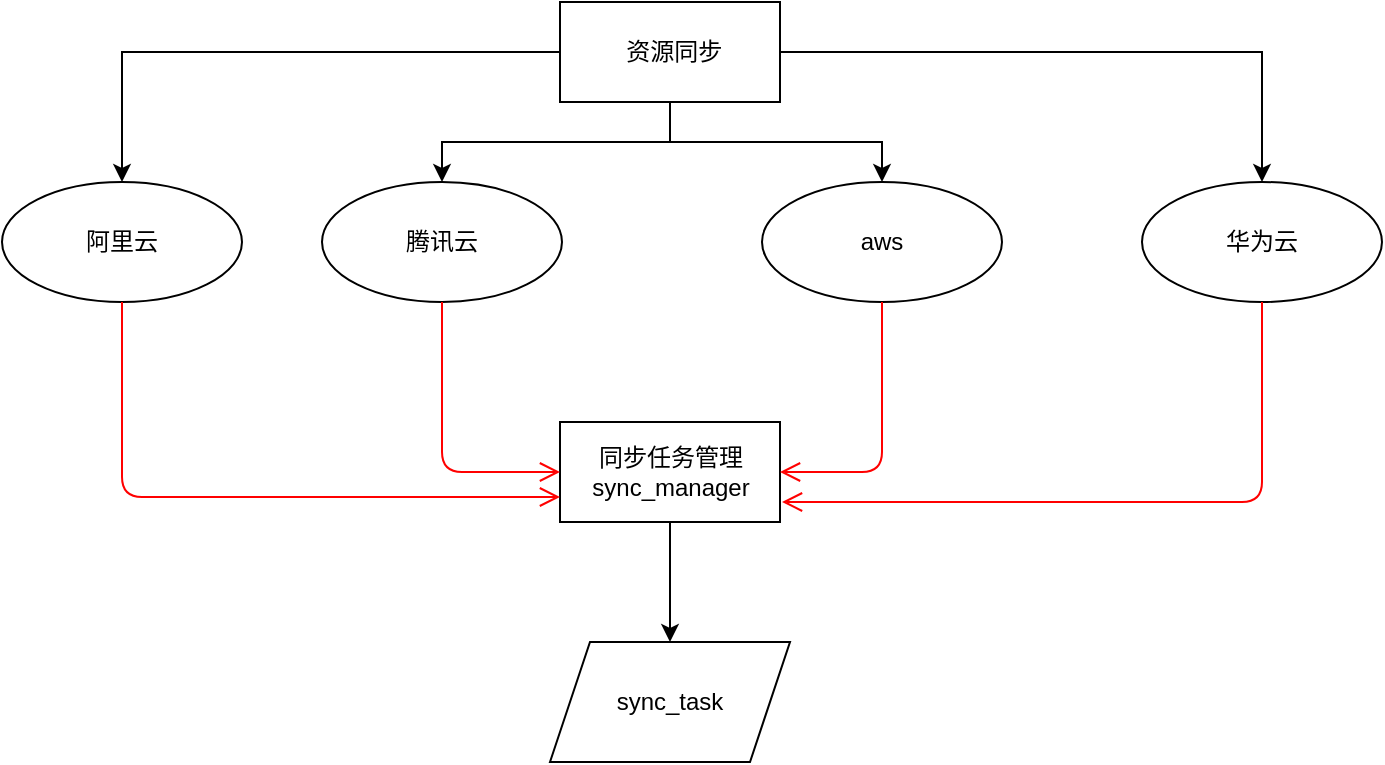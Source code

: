 <mxfile version="14.8.6" type="github">
  <diagram id="BEjR0HLtB97xV4Nr8yXr" name="第 1 页">
    <mxGraphModel dx="1426" dy="769" grid="1" gridSize="10" guides="1" tooltips="1" connect="1" arrows="1" fold="1" page="1" pageScale="1" pageWidth="827" pageHeight="1169" math="0" shadow="0">
      <root>
        <mxCell id="0" />
        <mxCell id="1" parent="0" />
        <mxCell id="SsOxdFmmoxUePtUiBU5X-3" value="" style="edgeStyle=orthogonalEdgeStyle;rounded=0;orthogonalLoop=1;jettySize=auto;html=1;" edge="1" parent="1" source="SsOxdFmmoxUePtUiBU5X-1" target="SsOxdFmmoxUePtUiBU5X-2">
          <mxGeometry relative="1" as="geometry" />
        </mxCell>
        <mxCell id="SsOxdFmmoxUePtUiBU5X-5" value="" style="edgeStyle=orthogonalEdgeStyle;rounded=0;orthogonalLoop=1;jettySize=auto;html=1;" edge="1" parent="1" source="SsOxdFmmoxUePtUiBU5X-1" target="SsOxdFmmoxUePtUiBU5X-4">
          <mxGeometry relative="1" as="geometry" />
        </mxCell>
        <mxCell id="SsOxdFmmoxUePtUiBU5X-7" value="" style="edgeStyle=orthogonalEdgeStyle;rounded=0;orthogonalLoop=1;jettySize=auto;html=1;" edge="1" parent="1" source="SsOxdFmmoxUePtUiBU5X-1" target="SsOxdFmmoxUePtUiBU5X-6">
          <mxGeometry relative="1" as="geometry" />
        </mxCell>
        <mxCell id="SsOxdFmmoxUePtUiBU5X-9" value="" style="edgeStyle=orthogonalEdgeStyle;rounded=0;orthogonalLoop=1;jettySize=auto;html=1;" edge="1" parent="1" source="SsOxdFmmoxUePtUiBU5X-1" target="SsOxdFmmoxUePtUiBU5X-8">
          <mxGeometry relative="1" as="geometry" />
        </mxCell>
        <mxCell id="SsOxdFmmoxUePtUiBU5X-1" value="&amp;nbsp;资源同步" style="html=1;" vertex="1" parent="1">
          <mxGeometry x="359" y="110" width="110" height="50" as="geometry" />
        </mxCell>
        <mxCell id="SsOxdFmmoxUePtUiBU5X-2" value="阿里云" style="ellipse;whiteSpace=wrap;html=1;" vertex="1" parent="1">
          <mxGeometry x="80" y="200" width="120" height="60" as="geometry" />
        </mxCell>
        <mxCell id="SsOxdFmmoxUePtUiBU5X-4" value="腾讯云" style="ellipse;whiteSpace=wrap;html=1;" vertex="1" parent="1">
          <mxGeometry x="240" y="200" width="120" height="60" as="geometry" />
        </mxCell>
        <mxCell id="SsOxdFmmoxUePtUiBU5X-6" value="aws" style="ellipse;whiteSpace=wrap;html=1;" vertex="1" parent="1">
          <mxGeometry x="460" y="200" width="120" height="60" as="geometry" />
        </mxCell>
        <mxCell id="SsOxdFmmoxUePtUiBU5X-8" value="华为云" style="ellipse;whiteSpace=wrap;html=1;" vertex="1" parent="1">
          <mxGeometry x="650" y="200" width="120" height="60" as="geometry" />
        </mxCell>
        <mxCell id="SsOxdFmmoxUePtUiBU5X-23" value="" style="edgeStyle=orthogonalEdgeStyle;rounded=0;orthogonalLoop=1;jettySize=auto;html=1;" edge="1" parent="1" source="SsOxdFmmoxUePtUiBU5X-10" target="SsOxdFmmoxUePtUiBU5X-22">
          <mxGeometry relative="1" as="geometry" />
        </mxCell>
        <mxCell id="SsOxdFmmoxUePtUiBU5X-10" value="同步任务管理&lt;br&gt;sync_manager" style="html=1;" vertex="1" parent="1">
          <mxGeometry x="359" y="320" width="110" height="50" as="geometry" />
        </mxCell>
        <mxCell id="SsOxdFmmoxUePtUiBU5X-15" value="" style="edgeStyle=orthogonalEdgeStyle;html=1;verticalAlign=bottom;endArrow=open;endSize=8;strokeColor=#ff0000;exitX=0.5;exitY=1;exitDx=0;exitDy=0;entryX=0;entryY=0.75;entryDx=0;entryDy=0;" edge="1" source="SsOxdFmmoxUePtUiBU5X-2" parent="1" target="SsOxdFmmoxUePtUiBU5X-10">
          <mxGeometry relative="1" as="geometry">
            <mxPoint x="220" y="400" as="targetPoint" />
          </mxGeometry>
        </mxCell>
        <mxCell id="SsOxdFmmoxUePtUiBU5X-17" value="" style="edgeStyle=orthogonalEdgeStyle;html=1;verticalAlign=bottom;endArrow=open;endSize=8;strokeColor=#ff0000;exitX=0.5;exitY=1;exitDx=0;exitDy=0;entryX=0;entryY=0.5;entryDx=0;entryDy=0;" edge="1" source="SsOxdFmmoxUePtUiBU5X-4" parent="1" target="SsOxdFmmoxUePtUiBU5X-10">
          <mxGeometry relative="1" as="geometry">
            <mxPoint x="415" y="460" as="targetPoint" />
            <mxPoint x="415" y="400" as="sourcePoint" />
          </mxGeometry>
        </mxCell>
        <mxCell id="SsOxdFmmoxUePtUiBU5X-19" value="" style="edgeStyle=orthogonalEdgeStyle;html=1;verticalAlign=bottom;endArrow=open;endSize=8;strokeColor=#ff0000;exitX=0.5;exitY=1;exitDx=0;exitDy=0;entryX=1;entryY=0.5;entryDx=0;entryDy=0;" edge="1" source="SsOxdFmmoxUePtUiBU5X-6" parent="1" target="SsOxdFmmoxUePtUiBU5X-10">
          <mxGeometry relative="1" as="geometry">
            <mxPoint x="415" y="460" as="targetPoint" />
            <mxPoint x="415" y="400" as="sourcePoint" />
          </mxGeometry>
        </mxCell>
        <mxCell id="SsOxdFmmoxUePtUiBU5X-21" value="" style="edgeStyle=orthogonalEdgeStyle;html=1;verticalAlign=bottom;endArrow=open;endSize=8;strokeColor=#ff0000;exitX=0.5;exitY=1;exitDx=0;exitDy=0;" edge="1" source="SsOxdFmmoxUePtUiBU5X-8" parent="1">
          <mxGeometry relative="1" as="geometry">
            <mxPoint x="470" y="360" as="targetPoint" />
            <mxPoint x="415" y="400" as="sourcePoint" />
            <Array as="points">
              <mxPoint x="710" y="360" />
            </Array>
          </mxGeometry>
        </mxCell>
        <mxCell id="SsOxdFmmoxUePtUiBU5X-22" value="sync_task" style="shape=parallelogram;perimeter=parallelogramPerimeter;whiteSpace=wrap;html=1;fixedSize=1;" vertex="1" parent="1">
          <mxGeometry x="354" y="430" width="120" height="60" as="geometry" />
        </mxCell>
      </root>
    </mxGraphModel>
  </diagram>
</mxfile>
